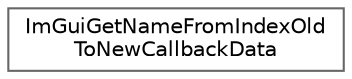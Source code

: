 digraph "Gráfico de jerarquía de clases"
{
 // LATEX_PDF_SIZE
  bgcolor="transparent";
  edge [fontname=Helvetica,fontsize=10,labelfontname=Helvetica,labelfontsize=10];
  node [fontname=Helvetica,fontsize=10,shape=box,height=0.2,width=0.4];
  rankdir="LR";
  Node0 [id="Node000000",label="ImGuiGetNameFromIndexOld\lToNewCallbackData",height=0.2,width=0.4,color="grey40", fillcolor="white", style="filled",URL="$struct_im_gui_get_name_from_index_old_to_new_callback_data.html",tooltip=" "];
}
